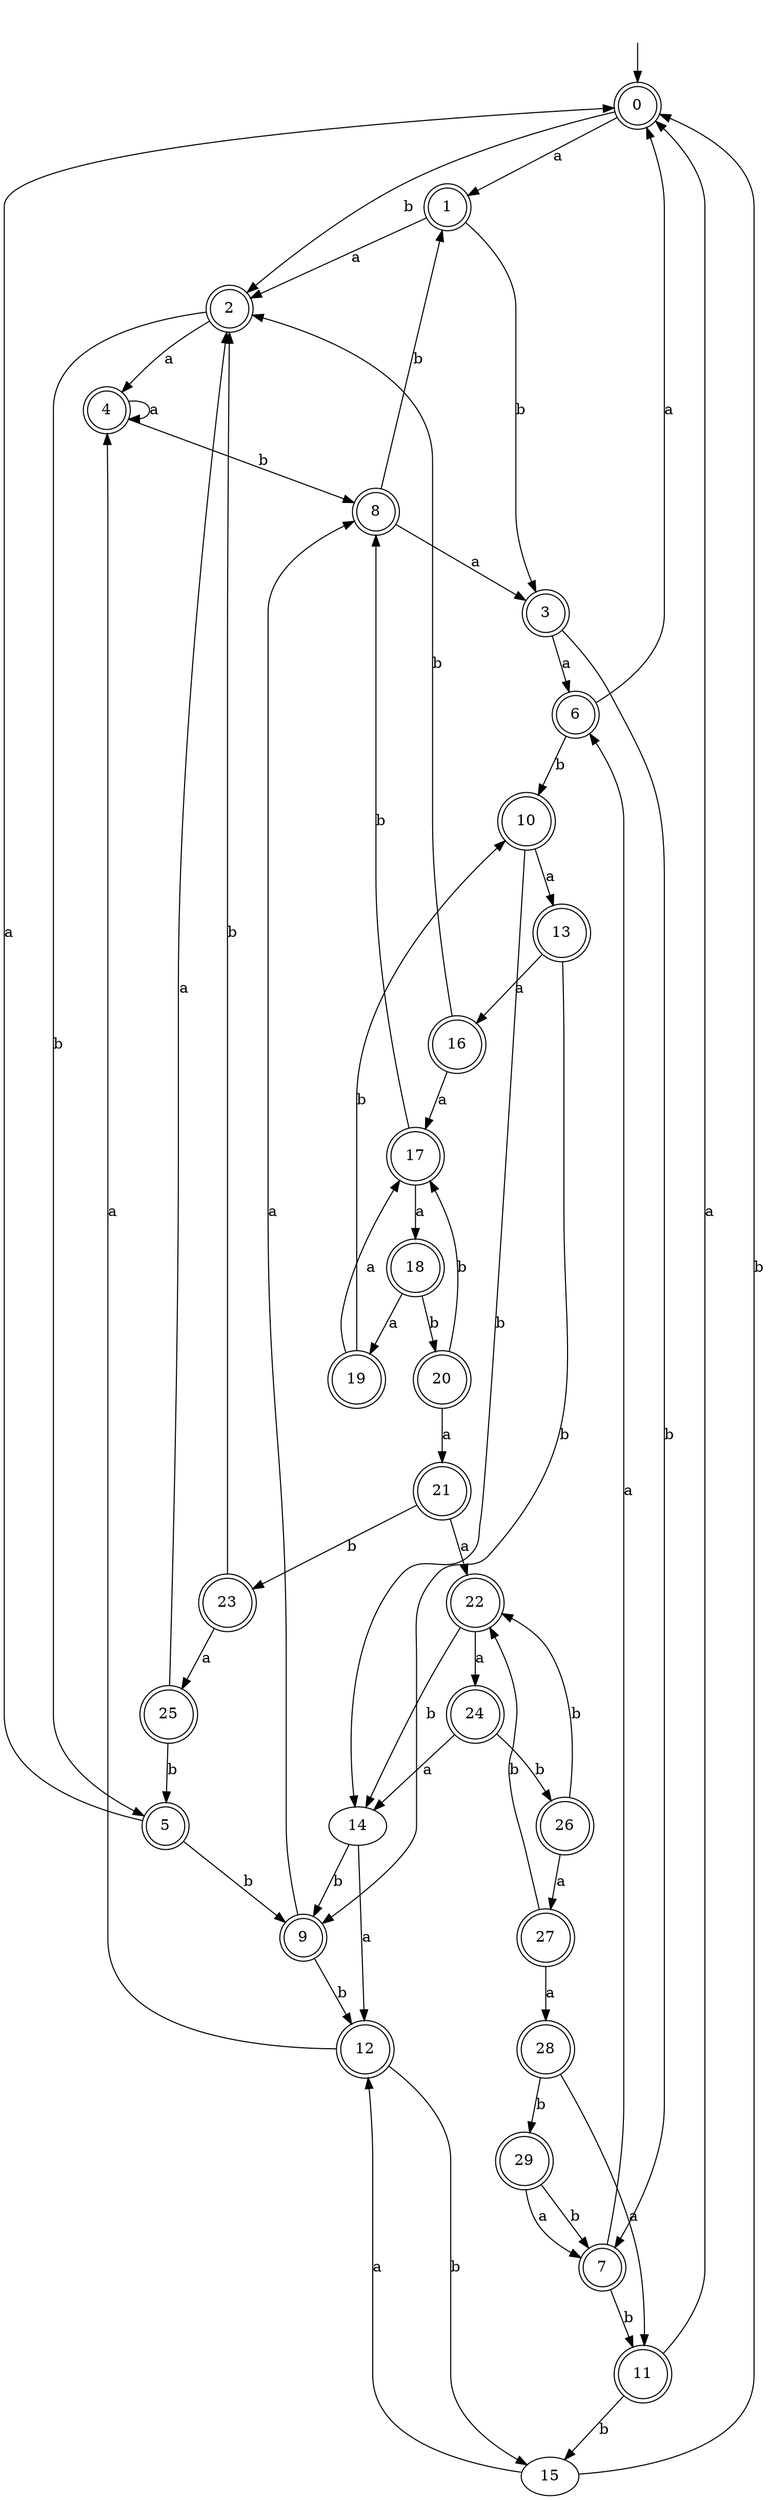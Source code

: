 digraph RandomDFA {
  __start0 [label="", shape=none];
  __start0 -> 0 [label=""];
  0 [shape=circle] [shape=doublecircle]
  0 -> 1 [label="a"]
  0 -> 2 [label="b"]
  1 [shape=doublecircle]
  1 -> 2 [label="a"]
  1 -> 3 [label="b"]
  2 [shape=doublecircle]
  2 -> 4 [label="a"]
  2 -> 5 [label="b"]
  3 [shape=doublecircle]
  3 -> 6 [label="a"]
  3 -> 7 [label="b"]
  4 [shape=doublecircle]
  4 -> 4 [label="a"]
  4 -> 8 [label="b"]
  5 [shape=doublecircle]
  5 -> 0 [label="a"]
  5 -> 9 [label="b"]
  6 [shape=doublecircle]
  6 -> 0 [label="a"]
  6 -> 10 [label="b"]
  7 [shape=doublecircle]
  7 -> 6 [label="a"]
  7 -> 11 [label="b"]
  8 [shape=doublecircle]
  8 -> 3 [label="a"]
  8 -> 1 [label="b"]
  9 [shape=doublecircle]
  9 -> 8 [label="a"]
  9 -> 12 [label="b"]
  10 [shape=doublecircle]
  10 -> 13 [label="a"]
  10 -> 14 [label="b"]
  11 [shape=doublecircle]
  11 -> 0 [label="a"]
  11 -> 15 [label="b"]
  12 [shape=doublecircle]
  12 -> 4 [label="a"]
  12 -> 15 [label="b"]
  13 [shape=doublecircle]
  13 -> 16 [label="a"]
  13 -> 9 [label="b"]
  14
  14 -> 12 [label="a"]
  14 -> 9 [label="b"]
  15
  15 -> 12 [label="a"]
  15 -> 0 [label="b"]
  16 [shape=doublecircle]
  16 -> 17 [label="a"]
  16 -> 2 [label="b"]
  17 [shape=doublecircle]
  17 -> 18 [label="a"]
  17 -> 8 [label="b"]
  18 [shape=doublecircle]
  18 -> 19 [label="a"]
  18 -> 20 [label="b"]
  19 [shape=doublecircle]
  19 -> 17 [label="a"]
  19 -> 10 [label="b"]
  20 [shape=doublecircle]
  20 -> 21 [label="a"]
  20 -> 17 [label="b"]
  21 [shape=doublecircle]
  21 -> 22 [label="a"]
  21 -> 23 [label="b"]
  22 [shape=doublecircle]
  22 -> 24 [label="a"]
  22 -> 14 [label="b"]
  23 [shape=doublecircle]
  23 -> 25 [label="a"]
  23 -> 2 [label="b"]
  24 [shape=doublecircle]
  24 -> 14 [label="a"]
  24 -> 26 [label="b"]
  25 [shape=doublecircle]
  25 -> 2 [label="a"]
  25 -> 5 [label="b"]
  26 [shape=doublecircle]
  26 -> 27 [label="a"]
  26 -> 22 [label="b"]
  27 [shape=doublecircle]
  27 -> 28 [label="a"]
  27 -> 22 [label="b"]
  28 [shape=doublecircle]
  28 -> 11 [label="a"]
  28 -> 29 [label="b"]
  29 [shape=doublecircle]
  29 -> 7 [label="a"]
  29 -> 7 [label="b"]
}
